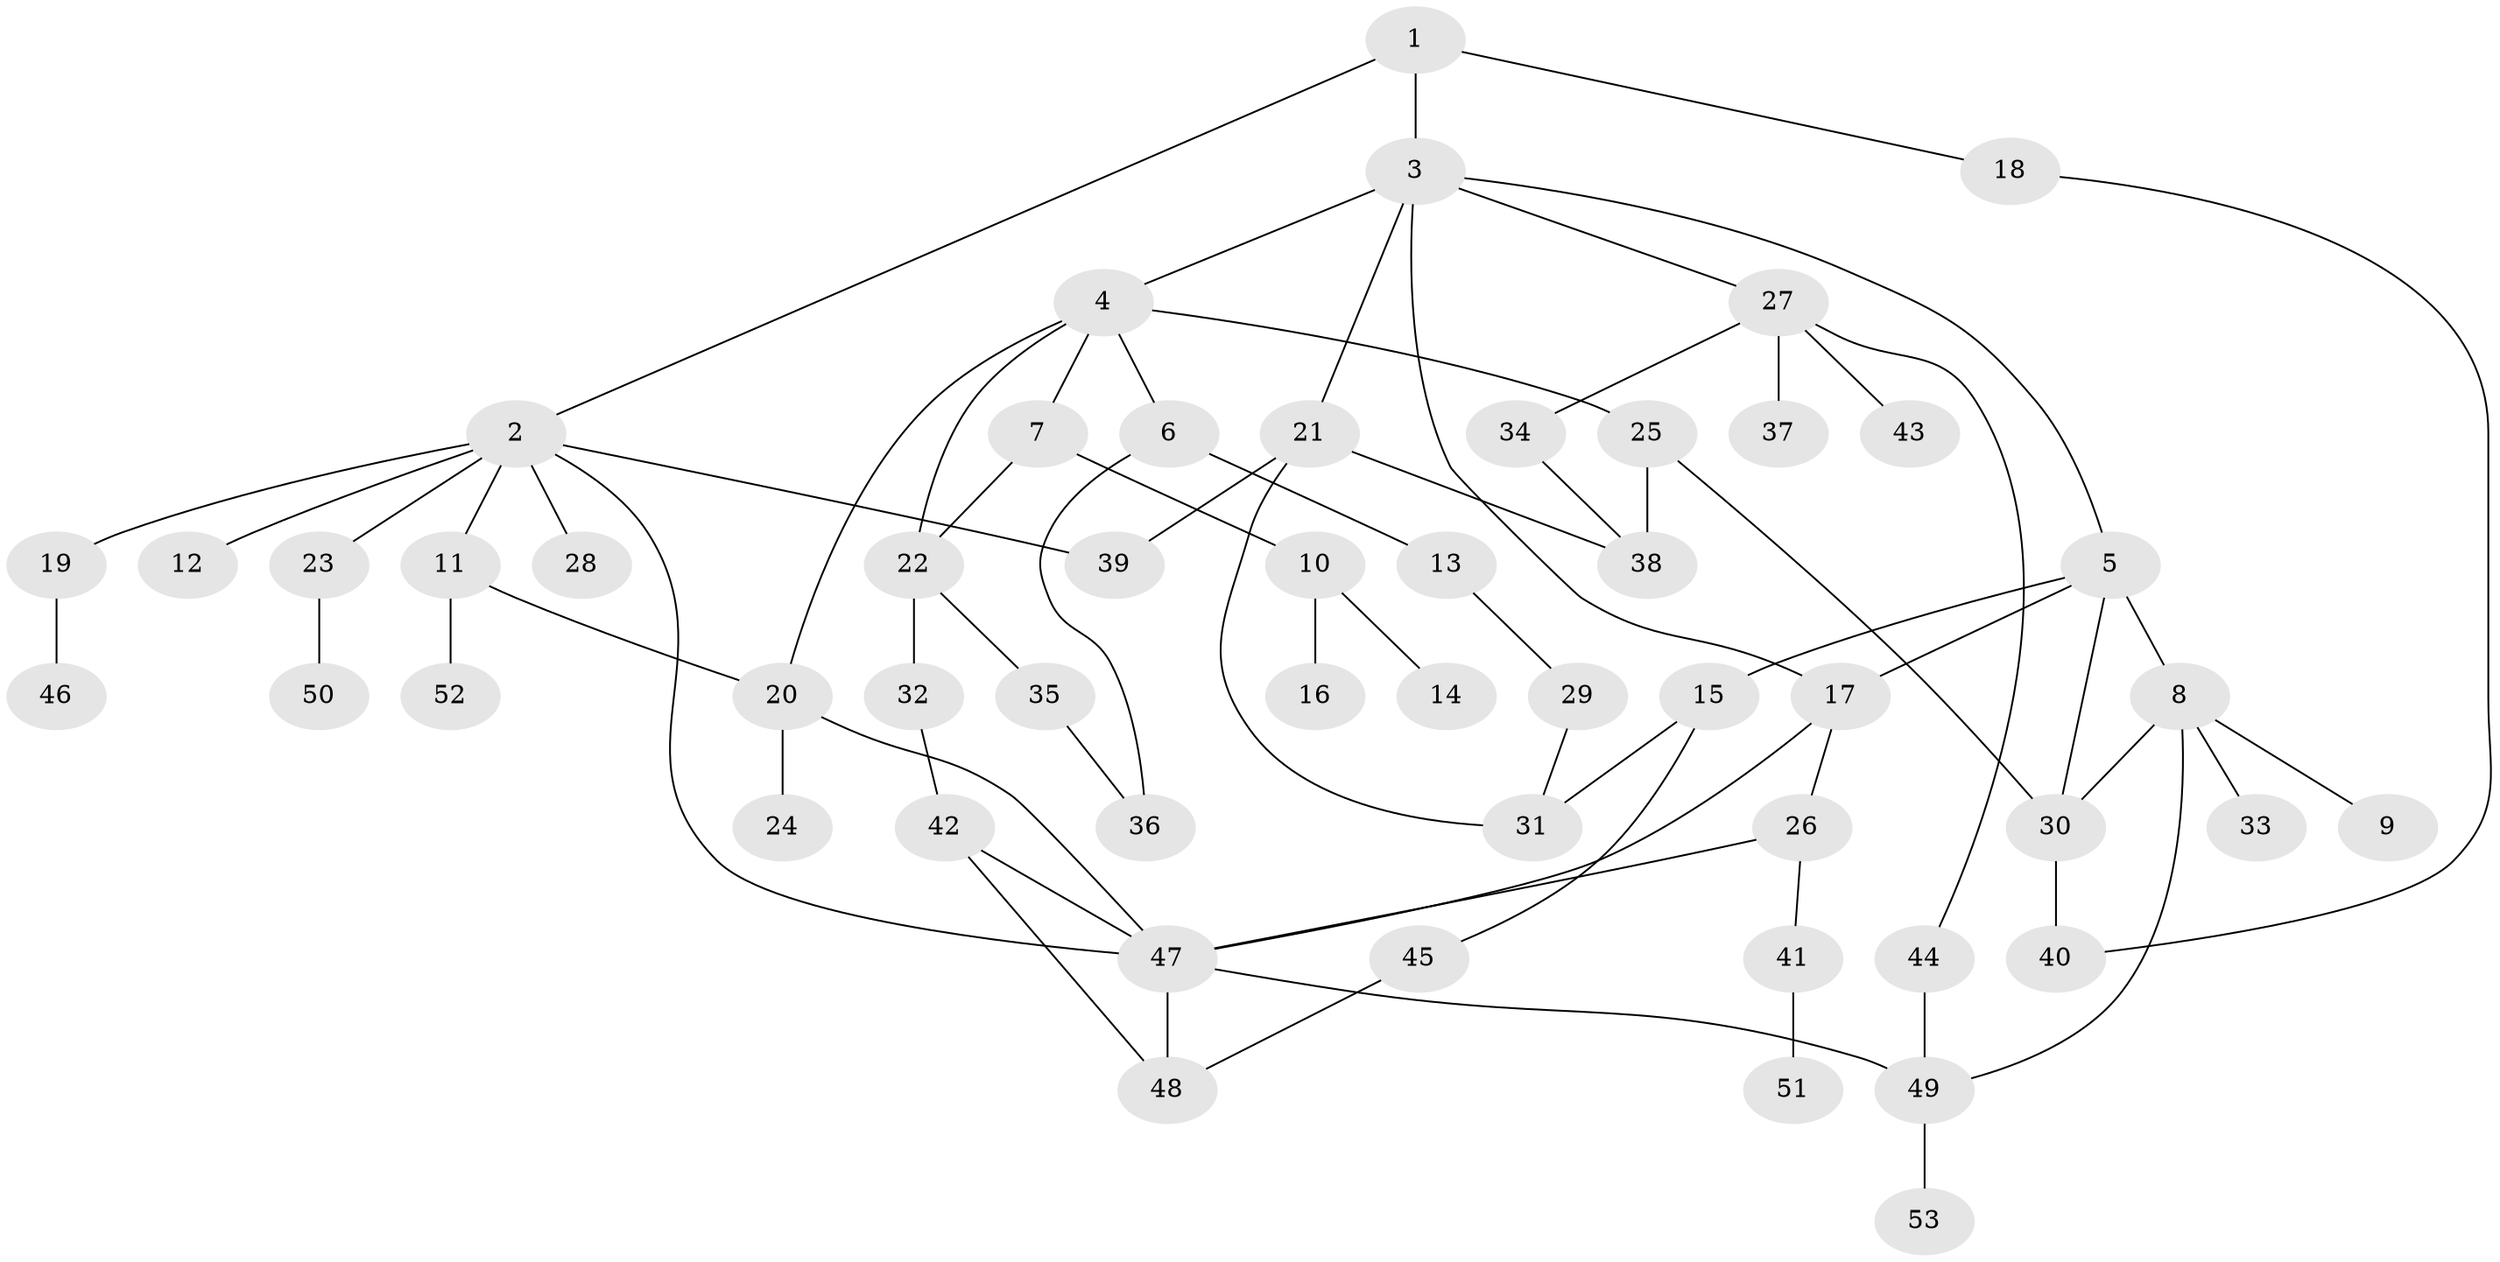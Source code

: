 // Generated by graph-tools (version 1.1) at 2025/34/03/09/25 02:34:24]
// undirected, 53 vertices, 72 edges
graph export_dot {
graph [start="1"]
  node [color=gray90,style=filled];
  1;
  2;
  3;
  4;
  5;
  6;
  7;
  8;
  9;
  10;
  11;
  12;
  13;
  14;
  15;
  16;
  17;
  18;
  19;
  20;
  21;
  22;
  23;
  24;
  25;
  26;
  27;
  28;
  29;
  30;
  31;
  32;
  33;
  34;
  35;
  36;
  37;
  38;
  39;
  40;
  41;
  42;
  43;
  44;
  45;
  46;
  47;
  48;
  49;
  50;
  51;
  52;
  53;
  1 -- 2;
  1 -- 3;
  1 -- 18;
  2 -- 11;
  2 -- 12;
  2 -- 19;
  2 -- 23;
  2 -- 28;
  2 -- 47;
  2 -- 39;
  3 -- 4;
  3 -- 5;
  3 -- 21;
  3 -- 27;
  3 -- 17;
  4 -- 6;
  4 -- 7;
  4 -- 20;
  4 -- 22;
  4 -- 25;
  5 -- 8;
  5 -- 15;
  5 -- 17;
  5 -- 30;
  6 -- 13;
  6 -- 36;
  7 -- 10;
  7 -- 22;
  8 -- 9;
  8 -- 33;
  8 -- 49;
  8 -- 30;
  10 -- 14;
  10 -- 16;
  11 -- 52;
  11 -- 20;
  13 -- 29;
  15 -- 45;
  15 -- 31;
  17 -- 26;
  17 -- 47;
  18 -- 40;
  19 -- 46;
  20 -- 24;
  20 -- 47;
  21 -- 39;
  21 -- 31;
  21 -- 38;
  22 -- 32;
  22 -- 35;
  23 -- 50;
  25 -- 30;
  25 -- 38;
  26 -- 41;
  26 -- 47;
  27 -- 34;
  27 -- 37;
  27 -- 43;
  27 -- 44;
  29 -- 31;
  30 -- 40;
  32 -- 42;
  34 -- 38;
  35 -- 36;
  41 -- 51;
  42 -- 48;
  42 -- 47;
  44 -- 49;
  45 -- 48;
  47 -- 49;
  47 -- 48;
  49 -- 53;
}
